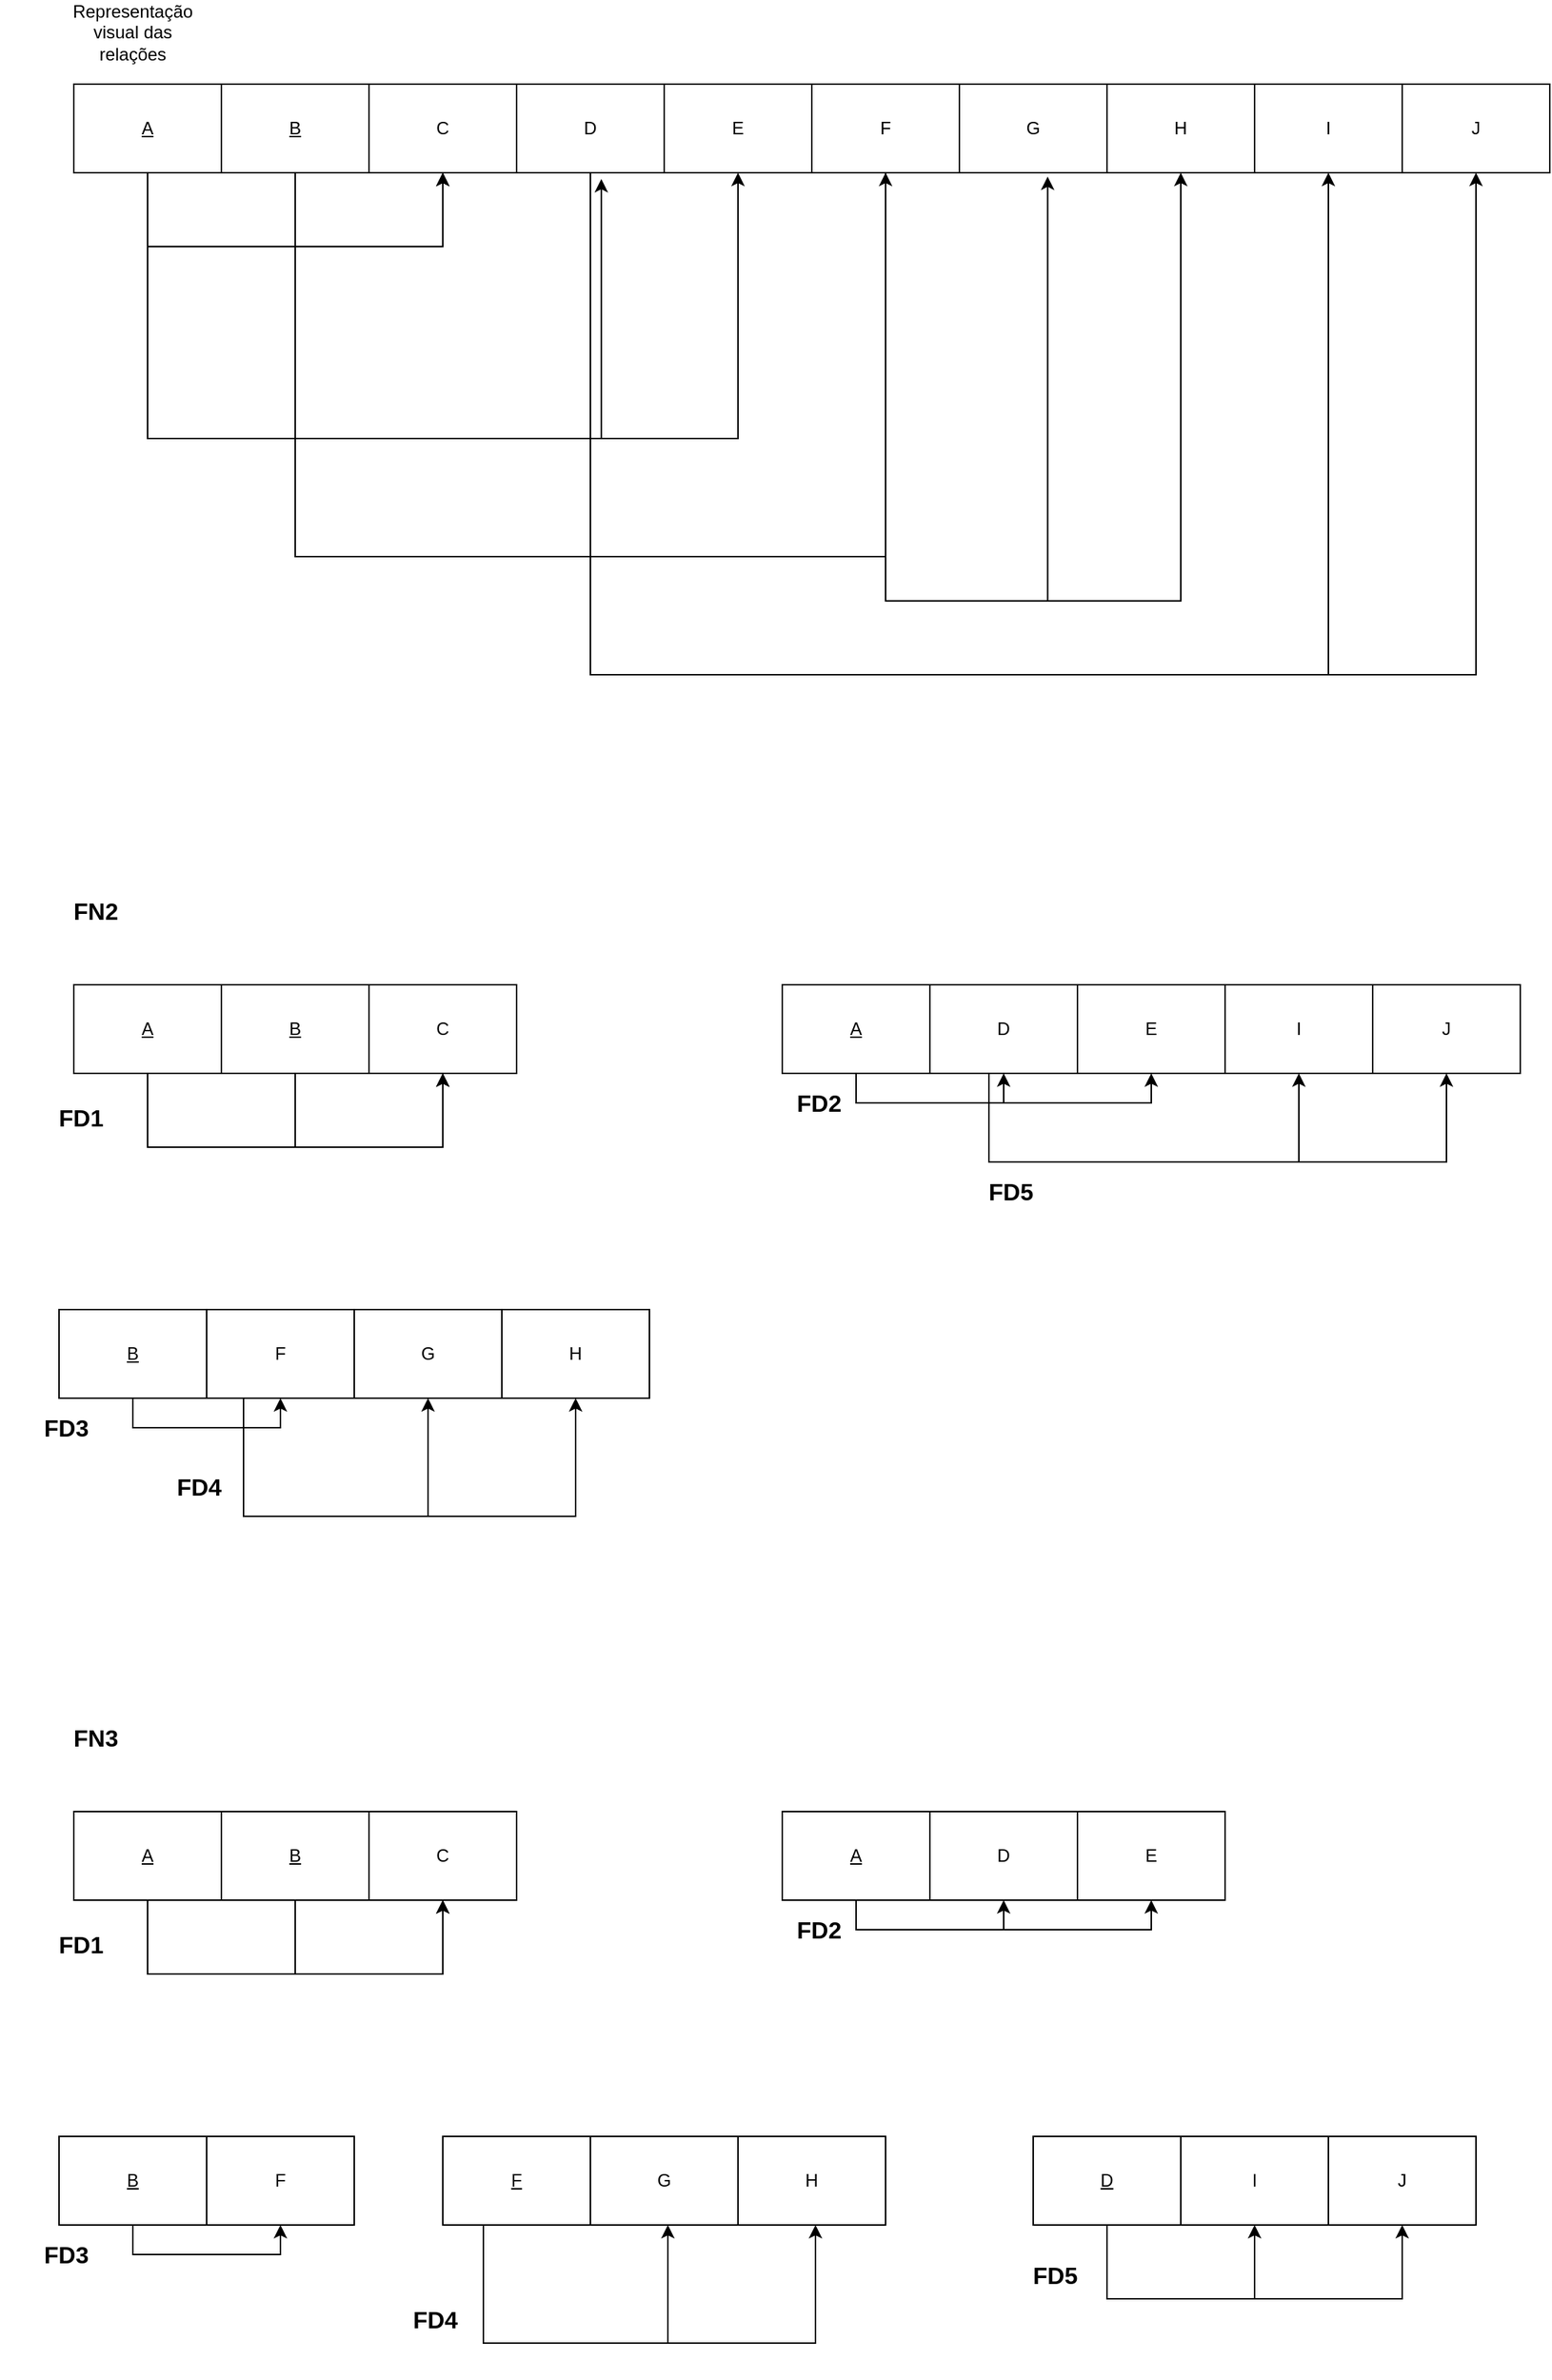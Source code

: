 <mxfile version="21.1.2" type="device">
  <diagram name="Página-1" id="6Aa5rteQ9fUHa6YV4pdz">
    <mxGraphModel dx="2208" dy="819" grid="1" gridSize="10" guides="1" tooltips="1" connect="1" arrows="1" fold="1" page="1" pageScale="1" pageWidth="827" pageHeight="1169" math="0" shadow="0">
      <root>
        <mxCell id="0" />
        <mxCell id="1" parent="0" />
        <mxCell id="rPZLx46_eU9QWr_FCqPZ-1" value="C" style="rounded=0;whiteSpace=wrap;html=1;" vertex="1" parent="1">
          <mxGeometry x="90" y="170" width="100" height="60" as="geometry" />
        </mxCell>
        <mxCell id="rPZLx46_eU9QWr_FCqPZ-21" style="edgeStyle=orthogonalEdgeStyle;rounded=0;orthogonalLoop=1;jettySize=auto;html=1;exitX=0.5;exitY=1;exitDx=0;exitDy=0;entryX=0.5;entryY=1;entryDx=0;entryDy=0;" edge="1" parent="1" source="rPZLx46_eU9QWr_FCqPZ-2" target="rPZLx46_eU9QWr_FCqPZ-7">
          <mxGeometry relative="1" as="geometry">
            <Array as="points">
              <mxPoint x="240" y="570" />
              <mxPoint x="740" y="570" />
            </Array>
          </mxGeometry>
        </mxCell>
        <mxCell id="rPZLx46_eU9QWr_FCqPZ-22" style="edgeStyle=orthogonalEdgeStyle;rounded=0;orthogonalLoop=1;jettySize=auto;html=1;exitX=0.5;exitY=1;exitDx=0;exitDy=0;entryX=0.5;entryY=1;entryDx=0;entryDy=0;" edge="1" parent="1" source="rPZLx46_eU9QWr_FCqPZ-2" target="rPZLx46_eU9QWr_FCqPZ-11">
          <mxGeometry relative="1" as="geometry">
            <Array as="points">
              <mxPoint x="240" y="570" />
              <mxPoint x="840" y="570" />
            </Array>
          </mxGeometry>
        </mxCell>
        <mxCell id="rPZLx46_eU9QWr_FCqPZ-2" value="D" style="rounded=0;whiteSpace=wrap;html=1;" vertex="1" parent="1">
          <mxGeometry x="190" y="170" width="100" height="60" as="geometry" />
        </mxCell>
        <mxCell id="rPZLx46_eU9QWr_FCqPZ-3" value="H" style="rounded=0;whiteSpace=wrap;html=1;" vertex="1" parent="1">
          <mxGeometry x="590" y="170" width="100" height="60" as="geometry" />
        </mxCell>
        <mxCell id="rPZLx46_eU9QWr_FCqPZ-4" value="E" style="rounded=0;whiteSpace=wrap;html=1;" vertex="1" parent="1">
          <mxGeometry x="290" y="170" width="100" height="60" as="geometry" />
        </mxCell>
        <mxCell id="rPZLx46_eU9QWr_FCqPZ-5" value="G" style="rounded=0;whiteSpace=wrap;html=1;" vertex="1" parent="1">
          <mxGeometry x="490" y="170" width="100" height="60" as="geometry" />
        </mxCell>
        <mxCell id="rPZLx46_eU9QWr_FCqPZ-14" style="edgeStyle=orthogonalEdgeStyle;rounded=0;orthogonalLoop=1;jettySize=auto;html=1;exitX=0.5;exitY=1;exitDx=0;exitDy=0;" edge="1" parent="1" source="rPZLx46_eU9QWr_FCqPZ-6">
          <mxGeometry relative="1" as="geometry">
            <mxPoint x="140" y="230" as="targetPoint" />
            <Array as="points">
              <mxPoint x="40" y="280" />
              <mxPoint x="140" y="280" />
            </Array>
          </mxGeometry>
        </mxCell>
        <mxCell id="rPZLx46_eU9QWr_FCqPZ-17" style="edgeStyle=orthogonalEdgeStyle;rounded=0;orthogonalLoop=1;jettySize=auto;html=1;exitX=0.5;exitY=1;exitDx=0;exitDy=0;entryX=0.5;entryY=1;entryDx=0;entryDy=0;" edge="1" parent="1" source="rPZLx46_eU9QWr_FCqPZ-6" target="rPZLx46_eU9QWr_FCqPZ-8">
          <mxGeometry relative="1" as="geometry">
            <Array as="points">
              <mxPoint x="40" y="490" />
              <mxPoint x="440" y="490" />
            </Array>
          </mxGeometry>
        </mxCell>
        <mxCell id="rPZLx46_eU9QWr_FCqPZ-6" value="B" style="rounded=0;whiteSpace=wrap;html=1;fontStyle=4" vertex="1" parent="1">
          <mxGeometry x="-10" y="170" width="100" height="60" as="geometry" />
        </mxCell>
        <mxCell id="rPZLx46_eU9QWr_FCqPZ-7" value="I" style="rounded=0;whiteSpace=wrap;html=1;" vertex="1" parent="1">
          <mxGeometry x="690" y="170" width="100" height="60" as="geometry" />
        </mxCell>
        <mxCell id="rPZLx46_eU9QWr_FCqPZ-18" style="edgeStyle=orthogonalEdgeStyle;rounded=0;orthogonalLoop=1;jettySize=auto;html=1;exitX=0.5;exitY=1;exitDx=0;exitDy=0;entryX=0.598;entryY=1.043;entryDx=0;entryDy=0;entryPerimeter=0;" edge="1" parent="1" source="rPZLx46_eU9QWr_FCqPZ-8" target="rPZLx46_eU9QWr_FCqPZ-5">
          <mxGeometry relative="1" as="geometry">
            <Array as="points">
              <mxPoint x="440" y="520" />
              <mxPoint x="550" y="520" />
            </Array>
          </mxGeometry>
        </mxCell>
        <mxCell id="rPZLx46_eU9QWr_FCqPZ-19" style="edgeStyle=orthogonalEdgeStyle;rounded=0;orthogonalLoop=1;jettySize=auto;html=1;exitX=0.5;exitY=1;exitDx=0;exitDy=0;entryX=0.5;entryY=1;entryDx=0;entryDy=0;" edge="1" parent="1" source="rPZLx46_eU9QWr_FCqPZ-8" target="rPZLx46_eU9QWr_FCqPZ-3">
          <mxGeometry relative="1" as="geometry">
            <Array as="points">
              <mxPoint x="440" y="520" />
              <mxPoint x="640" y="520" />
            </Array>
          </mxGeometry>
        </mxCell>
        <mxCell id="rPZLx46_eU9QWr_FCqPZ-8" value="F" style="rounded=0;whiteSpace=wrap;html=1;" vertex="1" parent="1">
          <mxGeometry x="390" y="170" width="100" height="60" as="geometry" />
        </mxCell>
        <mxCell id="rPZLx46_eU9QWr_FCqPZ-12" style="edgeStyle=orthogonalEdgeStyle;rounded=0;orthogonalLoop=1;jettySize=auto;html=1;exitX=0.5;exitY=1;exitDx=0;exitDy=0;entryX=0.5;entryY=1;entryDx=0;entryDy=0;" edge="1" parent="1" source="rPZLx46_eU9QWr_FCqPZ-10" target="rPZLx46_eU9QWr_FCqPZ-1">
          <mxGeometry relative="1" as="geometry">
            <Array as="points">
              <mxPoint x="-60" y="280" />
              <mxPoint x="140" y="280" />
            </Array>
          </mxGeometry>
        </mxCell>
        <mxCell id="rPZLx46_eU9QWr_FCqPZ-15" style="edgeStyle=orthogonalEdgeStyle;rounded=0;orthogonalLoop=1;jettySize=auto;html=1;exitX=0.5;exitY=1;exitDx=0;exitDy=0;entryX=0.574;entryY=1.07;entryDx=0;entryDy=0;entryPerimeter=0;" edge="1" parent="1" source="rPZLx46_eU9QWr_FCqPZ-10" target="rPZLx46_eU9QWr_FCqPZ-2">
          <mxGeometry relative="1" as="geometry">
            <Array as="points">
              <mxPoint x="-60" y="410" />
              <mxPoint x="247" y="410" />
            </Array>
          </mxGeometry>
        </mxCell>
        <mxCell id="rPZLx46_eU9QWr_FCqPZ-16" style="edgeStyle=orthogonalEdgeStyle;rounded=0;orthogonalLoop=1;jettySize=auto;html=1;exitX=0.5;exitY=1;exitDx=0;exitDy=0;entryX=0.5;entryY=1;entryDx=0;entryDy=0;" edge="1" parent="1" source="rPZLx46_eU9QWr_FCqPZ-10" target="rPZLx46_eU9QWr_FCqPZ-4">
          <mxGeometry relative="1" as="geometry">
            <Array as="points">
              <mxPoint x="-60" y="410" />
              <mxPoint x="340" y="410" />
            </Array>
          </mxGeometry>
        </mxCell>
        <mxCell id="rPZLx46_eU9QWr_FCqPZ-10" value="A" style="rounded=0;whiteSpace=wrap;html=1;fontStyle=4" vertex="1" parent="1">
          <mxGeometry x="-110" y="170" width="100" height="60" as="geometry" />
        </mxCell>
        <mxCell id="rPZLx46_eU9QWr_FCqPZ-11" value="J" style="rounded=0;whiteSpace=wrap;html=1;" vertex="1" parent="1">
          <mxGeometry x="790" y="170" width="100" height="60" as="geometry" />
        </mxCell>
        <mxCell id="rPZLx46_eU9QWr_FCqPZ-23" value="Representação visual das relações&lt;br&gt;" style="text;html=1;strokeColor=none;fillColor=none;align=center;verticalAlign=middle;whiteSpace=wrap;rounded=0;" vertex="1" parent="1">
          <mxGeometry x="-100" y="120" width="60" height="30" as="geometry" />
        </mxCell>
        <mxCell id="rPZLx46_eU9QWr_FCqPZ-24" value="FN2" style="text;html=1;strokeColor=none;fillColor=none;align=center;verticalAlign=middle;whiteSpace=wrap;rounded=0;fontSize=16;fontStyle=1" vertex="1" parent="1">
          <mxGeometry x="-140" y="690" width="90" height="80" as="geometry" />
        </mxCell>
        <mxCell id="rPZLx46_eU9QWr_FCqPZ-25" value="C" style="rounded=0;whiteSpace=wrap;html=1;" vertex="1" parent="1">
          <mxGeometry x="90" y="780" width="100" height="60" as="geometry" />
        </mxCell>
        <mxCell id="rPZLx46_eU9QWr_FCqPZ-30" style="edgeStyle=orthogonalEdgeStyle;rounded=0;orthogonalLoop=1;jettySize=auto;html=1;exitX=0.5;exitY=1;exitDx=0;exitDy=0;entryX=0.5;entryY=1;entryDx=0;entryDy=0;" edge="1" parent="1" source="rPZLx46_eU9QWr_FCqPZ-26" target="rPZLx46_eU9QWr_FCqPZ-25">
          <mxGeometry relative="1" as="geometry">
            <Array as="points">
              <mxPoint x="40" y="890" />
              <mxPoint x="140" y="890" />
            </Array>
          </mxGeometry>
        </mxCell>
        <mxCell id="rPZLx46_eU9QWr_FCqPZ-26" value="B" style="rounded=0;whiteSpace=wrap;html=1;fontStyle=4" vertex="1" parent="1">
          <mxGeometry x="-10" y="780" width="100" height="60" as="geometry" />
        </mxCell>
        <mxCell id="rPZLx46_eU9QWr_FCqPZ-29" style="edgeStyle=orthogonalEdgeStyle;rounded=0;orthogonalLoop=1;jettySize=auto;html=1;exitX=0.5;exitY=1;exitDx=0;exitDy=0;entryX=0.5;entryY=1;entryDx=0;entryDy=0;" edge="1" parent="1" source="rPZLx46_eU9QWr_FCqPZ-27" target="rPZLx46_eU9QWr_FCqPZ-25">
          <mxGeometry relative="1" as="geometry">
            <Array as="points">
              <mxPoint x="-60" y="890" />
              <mxPoint x="140" y="890" />
            </Array>
          </mxGeometry>
        </mxCell>
        <mxCell id="rPZLx46_eU9QWr_FCqPZ-27" value="A" style="rounded=0;whiteSpace=wrap;html=1;fontStyle=4" vertex="1" parent="1">
          <mxGeometry x="-110" y="780" width="100" height="60" as="geometry" />
        </mxCell>
        <mxCell id="rPZLx46_eU9QWr_FCqPZ-36" style="edgeStyle=orthogonalEdgeStyle;rounded=0;orthogonalLoop=1;jettySize=auto;html=1;exitX=0.5;exitY=1;exitDx=0;exitDy=0;entryX=0.5;entryY=1;entryDx=0;entryDy=0;" edge="1" parent="1" source="rPZLx46_eU9QWr_FCqPZ-31" target="rPZLx46_eU9QWr_FCqPZ-32">
          <mxGeometry relative="1" as="geometry" />
        </mxCell>
        <mxCell id="rPZLx46_eU9QWr_FCqPZ-37" style="edgeStyle=orthogonalEdgeStyle;rounded=0;orthogonalLoop=1;jettySize=auto;html=1;exitX=0.5;exitY=1;exitDx=0;exitDy=0;entryX=0.5;entryY=1;entryDx=0;entryDy=0;" edge="1" parent="1" source="rPZLx46_eU9QWr_FCqPZ-31" target="rPZLx46_eU9QWr_FCqPZ-33">
          <mxGeometry relative="1" as="geometry" />
        </mxCell>
        <mxCell id="rPZLx46_eU9QWr_FCqPZ-31" value="A" style="rounded=0;whiteSpace=wrap;html=1;fontStyle=4" vertex="1" parent="1">
          <mxGeometry x="370" y="780" width="100" height="60" as="geometry" />
        </mxCell>
        <mxCell id="rPZLx46_eU9QWr_FCqPZ-38" style="edgeStyle=orthogonalEdgeStyle;rounded=0;orthogonalLoop=1;jettySize=auto;html=1;exitX=0.5;exitY=1;exitDx=0;exitDy=0;entryX=0.5;entryY=1;entryDx=0;entryDy=0;" edge="1" parent="1" source="rPZLx46_eU9QWr_FCqPZ-32" target="rPZLx46_eU9QWr_FCqPZ-34">
          <mxGeometry relative="1" as="geometry">
            <Array as="points">
              <mxPoint x="510" y="840" />
              <mxPoint x="510" y="900" />
              <mxPoint x="720" y="900" />
            </Array>
          </mxGeometry>
        </mxCell>
        <mxCell id="rPZLx46_eU9QWr_FCqPZ-39" style="edgeStyle=orthogonalEdgeStyle;rounded=0;orthogonalLoop=1;jettySize=auto;html=1;exitX=0.5;exitY=1;exitDx=0;exitDy=0;entryX=0.5;entryY=1;entryDx=0;entryDy=0;" edge="1" parent="1" source="rPZLx46_eU9QWr_FCqPZ-32" target="rPZLx46_eU9QWr_FCqPZ-35">
          <mxGeometry relative="1" as="geometry">
            <Array as="points">
              <mxPoint x="510" y="840" />
              <mxPoint x="510" y="900" />
              <mxPoint x="820" y="900" />
            </Array>
          </mxGeometry>
        </mxCell>
        <mxCell id="rPZLx46_eU9QWr_FCqPZ-32" value="D" style="rounded=0;whiteSpace=wrap;html=1;" vertex="1" parent="1">
          <mxGeometry x="470" y="780" width="100" height="60" as="geometry" />
        </mxCell>
        <mxCell id="rPZLx46_eU9QWr_FCqPZ-33" value="E" style="rounded=0;whiteSpace=wrap;html=1;" vertex="1" parent="1">
          <mxGeometry x="570" y="780" width="100" height="60" as="geometry" />
        </mxCell>
        <mxCell id="rPZLx46_eU9QWr_FCqPZ-34" value="I" style="rounded=0;whiteSpace=wrap;html=1;" vertex="1" parent="1">
          <mxGeometry x="670" y="780" width="100" height="60" as="geometry" />
        </mxCell>
        <mxCell id="rPZLx46_eU9QWr_FCqPZ-35" value="J" style="rounded=0;whiteSpace=wrap;html=1;" vertex="1" parent="1">
          <mxGeometry x="770" y="780" width="100" height="60" as="geometry" />
        </mxCell>
        <mxCell id="rPZLx46_eU9QWr_FCqPZ-44" style="edgeStyle=orthogonalEdgeStyle;rounded=0;orthogonalLoop=1;jettySize=auto;html=1;exitX=0.5;exitY=1;exitDx=0;exitDy=0;entryX=0.5;entryY=1;entryDx=0;entryDy=0;" edge="1" parent="1" source="rPZLx46_eU9QWr_FCqPZ-40" target="rPZLx46_eU9QWr_FCqPZ-41">
          <mxGeometry relative="1" as="geometry" />
        </mxCell>
        <mxCell id="rPZLx46_eU9QWr_FCqPZ-40" value="B" style="rounded=0;whiteSpace=wrap;html=1;fontStyle=4" vertex="1" parent="1">
          <mxGeometry x="-120" y="1000" width="100" height="60" as="geometry" />
        </mxCell>
        <mxCell id="rPZLx46_eU9QWr_FCqPZ-45" style="edgeStyle=orthogonalEdgeStyle;rounded=0;orthogonalLoop=1;jettySize=auto;html=1;exitX=0.25;exitY=1;exitDx=0;exitDy=0;entryX=0.5;entryY=1;entryDx=0;entryDy=0;" edge="1" parent="1" source="rPZLx46_eU9QWr_FCqPZ-41" target="rPZLx46_eU9QWr_FCqPZ-43">
          <mxGeometry relative="1" as="geometry">
            <Array as="points">
              <mxPoint x="5" y="1140" />
              <mxPoint x="130" y="1140" />
            </Array>
          </mxGeometry>
        </mxCell>
        <mxCell id="rPZLx46_eU9QWr_FCqPZ-46" style="edgeStyle=orthogonalEdgeStyle;rounded=0;orthogonalLoop=1;jettySize=auto;html=1;exitX=0.25;exitY=1;exitDx=0;exitDy=0;entryX=0.5;entryY=1;entryDx=0;entryDy=0;" edge="1" parent="1" source="rPZLx46_eU9QWr_FCqPZ-41" target="rPZLx46_eU9QWr_FCqPZ-42">
          <mxGeometry relative="1" as="geometry">
            <Array as="points">
              <mxPoint x="5" y="1140" />
              <mxPoint x="230" y="1140" />
            </Array>
          </mxGeometry>
        </mxCell>
        <mxCell id="rPZLx46_eU9QWr_FCqPZ-41" value="F" style="rounded=0;whiteSpace=wrap;html=1;" vertex="1" parent="1">
          <mxGeometry x="-20" y="1000" width="100" height="60" as="geometry" />
        </mxCell>
        <mxCell id="rPZLx46_eU9QWr_FCqPZ-42" value="H" style="rounded=0;whiteSpace=wrap;html=1;" vertex="1" parent="1">
          <mxGeometry x="180" y="1000" width="100" height="60" as="geometry" />
        </mxCell>
        <mxCell id="rPZLx46_eU9QWr_FCqPZ-43" value="G" style="rounded=0;whiteSpace=wrap;html=1;" vertex="1" parent="1">
          <mxGeometry x="80" y="1000" width="100" height="60" as="geometry" />
        </mxCell>
        <mxCell id="rPZLx46_eU9QWr_FCqPZ-47" value="FD1" style="text;html=1;strokeColor=none;fillColor=none;align=center;verticalAlign=middle;whiteSpace=wrap;rounded=0;fontSize=16;fontStyle=1" vertex="1" parent="1">
          <mxGeometry x="-150" y="830" width="90" height="80" as="geometry" />
        </mxCell>
        <mxCell id="rPZLx46_eU9QWr_FCqPZ-48" value="FD2" style="text;html=1;strokeColor=none;fillColor=none;align=center;verticalAlign=middle;whiteSpace=wrap;rounded=0;fontSize=16;fontStyle=1" vertex="1" parent="1">
          <mxGeometry x="350" y="820" width="90" height="80" as="geometry" />
        </mxCell>
        <mxCell id="rPZLx46_eU9QWr_FCqPZ-49" value="FD3" style="text;html=1;strokeColor=none;fillColor=none;align=center;verticalAlign=middle;whiteSpace=wrap;rounded=0;fontSize=16;fontStyle=1" vertex="1" parent="1">
          <mxGeometry x="-160" y="1040" width="90" height="80" as="geometry" />
        </mxCell>
        <mxCell id="rPZLx46_eU9QWr_FCqPZ-50" value="FD4" style="text;html=1;strokeColor=none;fillColor=none;align=center;verticalAlign=middle;whiteSpace=wrap;rounded=0;fontSize=16;fontStyle=1" vertex="1" parent="1">
          <mxGeometry x="-70" y="1080" width="90" height="80" as="geometry" />
        </mxCell>
        <mxCell id="rPZLx46_eU9QWr_FCqPZ-51" value="FD5" style="text;html=1;strokeColor=none;fillColor=none;align=center;verticalAlign=middle;whiteSpace=wrap;rounded=0;fontSize=16;fontStyle=1" vertex="1" parent="1">
          <mxGeometry x="480" y="880" width="90" height="80" as="geometry" />
        </mxCell>
        <mxCell id="rPZLx46_eU9QWr_FCqPZ-52" value="FN3" style="text;html=1;strokeColor=none;fillColor=none;align=center;verticalAlign=middle;whiteSpace=wrap;rounded=0;fontSize=16;fontStyle=1" vertex="1" parent="1">
          <mxGeometry x="-140" y="1250" width="90" height="80" as="geometry" />
        </mxCell>
        <mxCell id="rPZLx46_eU9QWr_FCqPZ-53" value="C" style="rounded=0;whiteSpace=wrap;html=1;" vertex="1" parent="1">
          <mxGeometry x="90" y="1340" width="100" height="60" as="geometry" />
        </mxCell>
        <mxCell id="rPZLx46_eU9QWr_FCqPZ-54" style="edgeStyle=orthogonalEdgeStyle;rounded=0;orthogonalLoop=1;jettySize=auto;html=1;exitX=0.5;exitY=1;exitDx=0;exitDy=0;entryX=0.5;entryY=1;entryDx=0;entryDy=0;" edge="1" parent="1" source="rPZLx46_eU9QWr_FCqPZ-55" target="rPZLx46_eU9QWr_FCqPZ-53">
          <mxGeometry relative="1" as="geometry">
            <Array as="points">
              <mxPoint x="40" y="1450" />
              <mxPoint x="140" y="1450" />
            </Array>
          </mxGeometry>
        </mxCell>
        <mxCell id="rPZLx46_eU9QWr_FCqPZ-55" value="B" style="rounded=0;whiteSpace=wrap;html=1;fontStyle=4" vertex="1" parent="1">
          <mxGeometry x="-10" y="1340" width="100" height="60" as="geometry" />
        </mxCell>
        <mxCell id="rPZLx46_eU9QWr_FCqPZ-56" style="edgeStyle=orthogonalEdgeStyle;rounded=0;orthogonalLoop=1;jettySize=auto;html=1;exitX=0.5;exitY=1;exitDx=0;exitDy=0;entryX=0.5;entryY=1;entryDx=0;entryDy=0;" edge="1" parent="1" source="rPZLx46_eU9QWr_FCqPZ-57" target="rPZLx46_eU9QWr_FCqPZ-53">
          <mxGeometry relative="1" as="geometry">
            <Array as="points">
              <mxPoint x="-60" y="1450" />
              <mxPoint x="140" y="1450" />
            </Array>
          </mxGeometry>
        </mxCell>
        <mxCell id="rPZLx46_eU9QWr_FCqPZ-57" value="A" style="rounded=0;whiteSpace=wrap;html=1;fontStyle=4" vertex="1" parent="1">
          <mxGeometry x="-110" y="1340" width="100" height="60" as="geometry" />
        </mxCell>
        <mxCell id="rPZLx46_eU9QWr_FCqPZ-58" style="edgeStyle=orthogonalEdgeStyle;rounded=0;orthogonalLoop=1;jettySize=auto;html=1;exitX=0.5;exitY=1;exitDx=0;exitDy=0;entryX=0.5;entryY=1;entryDx=0;entryDy=0;" edge="1" parent="1" source="rPZLx46_eU9QWr_FCqPZ-60" target="rPZLx46_eU9QWr_FCqPZ-63">
          <mxGeometry relative="1" as="geometry" />
        </mxCell>
        <mxCell id="rPZLx46_eU9QWr_FCqPZ-59" style="edgeStyle=orthogonalEdgeStyle;rounded=0;orthogonalLoop=1;jettySize=auto;html=1;exitX=0.5;exitY=1;exitDx=0;exitDy=0;entryX=0.5;entryY=1;entryDx=0;entryDy=0;" edge="1" parent="1" source="rPZLx46_eU9QWr_FCqPZ-60" target="rPZLx46_eU9QWr_FCqPZ-64">
          <mxGeometry relative="1" as="geometry" />
        </mxCell>
        <mxCell id="rPZLx46_eU9QWr_FCqPZ-60" value="A" style="rounded=0;whiteSpace=wrap;html=1;fontStyle=4" vertex="1" parent="1">
          <mxGeometry x="370" y="1340" width="100" height="60" as="geometry" />
        </mxCell>
        <mxCell id="rPZLx46_eU9QWr_FCqPZ-63" value="D" style="rounded=0;whiteSpace=wrap;html=1;" vertex="1" parent="1">
          <mxGeometry x="470" y="1340" width="100" height="60" as="geometry" />
        </mxCell>
        <mxCell id="rPZLx46_eU9QWr_FCqPZ-64" value="E" style="rounded=0;whiteSpace=wrap;html=1;" vertex="1" parent="1">
          <mxGeometry x="570" y="1340" width="100" height="60" as="geometry" />
        </mxCell>
        <mxCell id="rPZLx46_eU9QWr_FCqPZ-67" style="edgeStyle=orthogonalEdgeStyle;rounded=0;orthogonalLoop=1;jettySize=auto;html=1;exitX=0.5;exitY=1;exitDx=0;exitDy=0;entryX=0.5;entryY=1;entryDx=0;entryDy=0;" edge="1" parent="1" source="rPZLx46_eU9QWr_FCqPZ-68" target="rPZLx46_eU9QWr_FCqPZ-71">
          <mxGeometry relative="1" as="geometry" />
        </mxCell>
        <mxCell id="rPZLx46_eU9QWr_FCqPZ-68" value="B" style="rounded=0;whiteSpace=wrap;html=1;fontStyle=4" vertex="1" parent="1">
          <mxGeometry x="-120" y="1560" width="100" height="60" as="geometry" />
        </mxCell>
        <mxCell id="rPZLx46_eU9QWr_FCqPZ-71" value="F" style="rounded=0;whiteSpace=wrap;html=1;" vertex="1" parent="1">
          <mxGeometry x="-20" y="1560" width="100" height="60" as="geometry" />
        </mxCell>
        <mxCell id="rPZLx46_eU9QWr_FCqPZ-74" value="FD1" style="text;html=1;strokeColor=none;fillColor=none;align=center;verticalAlign=middle;whiteSpace=wrap;rounded=0;fontSize=16;fontStyle=1" vertex="1" parent="1">
          <mxGeometry x="-150" y="1390" width="90" height="80" as="geometry" />
        </mxCell>
        <mxCell id="rPZLx46_eU9QWr_FCqPZ-75" value="FD2" style="text;html=1;strokeColor=none;fillColor=none;align=center;verticalAlign=middle;whiteSpace=wrap;rounded=0;fontSize=16;fontStyle=1" vertex="1" parent="1">
          <mxGeometry x="350" y="1380" width="90" height="80" as="geometry" />
        </mxCell>
        <mxCell id="rPZLx46_eU9QWr_FCqPZ-76" value="FD3" style="text;html=1;strokeColor=none;fillColor=none;align=center;verticalAlign=middle;whiteSpace=wrap;rounded=0;fontSize=16;fontStyle=1" vertex="1" parent="1">
          <mxGeometry x="-160" y="1600" width="90" height="80" as="geometry" />
        </mxCell>
        <mxCell id="rPZLx46_eU9QWr_FCqPZ-77" value="FD4" style="text;html=1;strokeColor=none;fillColor=none;align=center;verticalAlign=middle;whiteSpace=wrap;rounded=0;fontSize=16;fontStyle=1" vertex="1" parent="1">
          <mxGeometry x="90" y="1644" width="90" height="80" as="geometry" />
        </mxCell>
        <mxCell id="rPZLx46_eU9QWr_FCqPZ-78" value="FD5" style="text;html=1;strokeColor=none;fillColor=none;align=center;verticalAlign=middle;whiteSpace=wrap;rounded=0;fontSize=16;fontStyle=1" vertex="1" parent="1">
          <mxGeometry x="510" y="1614" width="90" height="80" as="geometry" />
        </mxCell>
        <mxCell id="rPZLx46_eU9QWr_FCqPZ-79" value="F" style="rounded=0;whiteSpace=wrap;html=1;fontStyle=4" vertex="1" parent="1">
          <mxGeometry x="140" y="1560" width="100" height="60" as="geometry" />
        </mxCell>
        <mxCell id="rPZLx46_eU9QWr_FCqPZ-80" value="H" style="rounded=0;whiteSpace=wrap;html=1;" vertex="1" parent="1">
          <mxGeometry x="340" y="1560" width="100" height="60" as="geometry" />
        </mxCell>
        <mxCell id="rPZLx46_eU9QWr_FCqPZ-81" value="G" style="rounded=0;whiteSpace=wrap;html=1;" vertex="1" parent="1">
          <mxGeometry x="240" y="1560" width="100" height="60" as="geometry" />
        </mxCell>
        <mxCell id="rPZLx46_eU9QWr_FCqPZ-82" style="edgeStyle=orthogonalEdgeStyle;rounded=0;orthogonalLoop=1;jettySize=auto;html=1;exitX=0.25;exitY=1;exitDx=0;exitDy=0;entryX=0.5;entryY=1;entryDx=0;entryDy=0;" edge="1" parent="1">
          <mxGeometry relative="1" as="geometry">
            <Array as="points">
              <mxPoint x="167.5" y="1700" />
              <mxPoint x="292.5" y="1700" />
            </Array>
            <mxPoint x="167.5" y="1620" as="sourcePoint" />
            <mxPoint x="292.5" y="1620" as="targetPoint" />
          </mxGeometry>
        </mxCell>
        <mxCell id="rPZLx46_eU9QWr_FCqPZ-83" style="edgeStyle=orthogonalEdgeStyle;rounded=0;orthogonalLoop=1;jettySize=auto;html=1;exitX=0.25;exitY=1;exitDx=0;exitDy=0;entryX=0.5;entryY=1;entryDx=0;entryDy=0;" edge="1" parent="1">
          <mxGeometry relative="1" as="geometry">
            <Array as="points">
              <mxPoint x="167.5" y="1700" />
              <mxPoint x="392.5" y="1700" />
            </Array>
            <mxPoint x="167.5" y="1620" as="sourcePoint" />
            <mxPoint x="392.5" y="1620" as="targetPoint" />
          </mxGeometry>
        </mxCell>
        <mxCell id="rPZLx46_eU9QWr_FCqPZ-84" value="I" style="rounded=0;whiteSpace=wrap;html=1;" vertex="1" parent="1">
          <mxGeometry x="640" y="1560" width="100" height="60" as="geometry" />
        </mxCell>
        <mxCell id="rPZLx46_eU9QWr_FCqPZ-85" value="J" style="rounded=0;whiteSpace=wrap;html=1;" vertex="1" parent="1">
          <mxGeometry x="740" y="1560" width="100" height="60" as="geometry" />
        </mxCell>
        <mxCell id="rPZLx46_eU9QWr_FCqPZ-87" style="edgeStyle=orthogonalEdgeStyle;rounded=0;orthogonalLoop=1;jettySize=auto;html=1;exitX=0.5;exitY=1;exitDx=0;exitDy=0;entryX=0.5;entryY=1;entryDx=0;entryDy=0;" edge="1" parent="1" source="rPZLx46_eU9QWr_FCqPZ-86" target="rPZLx46_eU9QWr_FCqPZ-84">
          <mxGeometry relative="1" as="geometry">
            <Array as="points">
              <mxPoint x="590" y="1670" />
              <mxPoint x="690" y="1670" />
            </Array>
          </mxGeometry>
        </mxCell>
        <mxCell id="rPZLx46_eU9QWr_FCqPZ-88" style="edgeStyle=orthogonalEdgeStyle;rounded=0;orthogonalLoop=1;jettySize=auto;html=1;exitX=0.5;exitY=1;exitDx=0;exitDy=0;entryX=0.5;entryY=1;entryDx=0;entryDy=0;" edge="1" parent="1" source="rPZLx46_eU9QWr_FCqPZ-86" target="rPZLx46_eU9QWr_FCqPZ-85">
          <mxGeometry relative="1" as="geometry">
            <Array as="points">
              <mxPoint x="590" y="1670" />
              <mxPoint x="790" y="1670" />
            </Array>
          </mxGeometry>
        </mxCell>
        <mxCell id="rPZLx46_eU9QWr_FCqPZ-86" value="D" style="rounded=0;whiteSpace=wrap;html=1;fontStyle=4" vertex="1" parent="1">
          <mxGeometry x="540" y="1560" width="100" height="60" as="geometry" />
        </mxCell>
      </root>
    </mxGraphModel>
  </diagram>
</mxfile>
